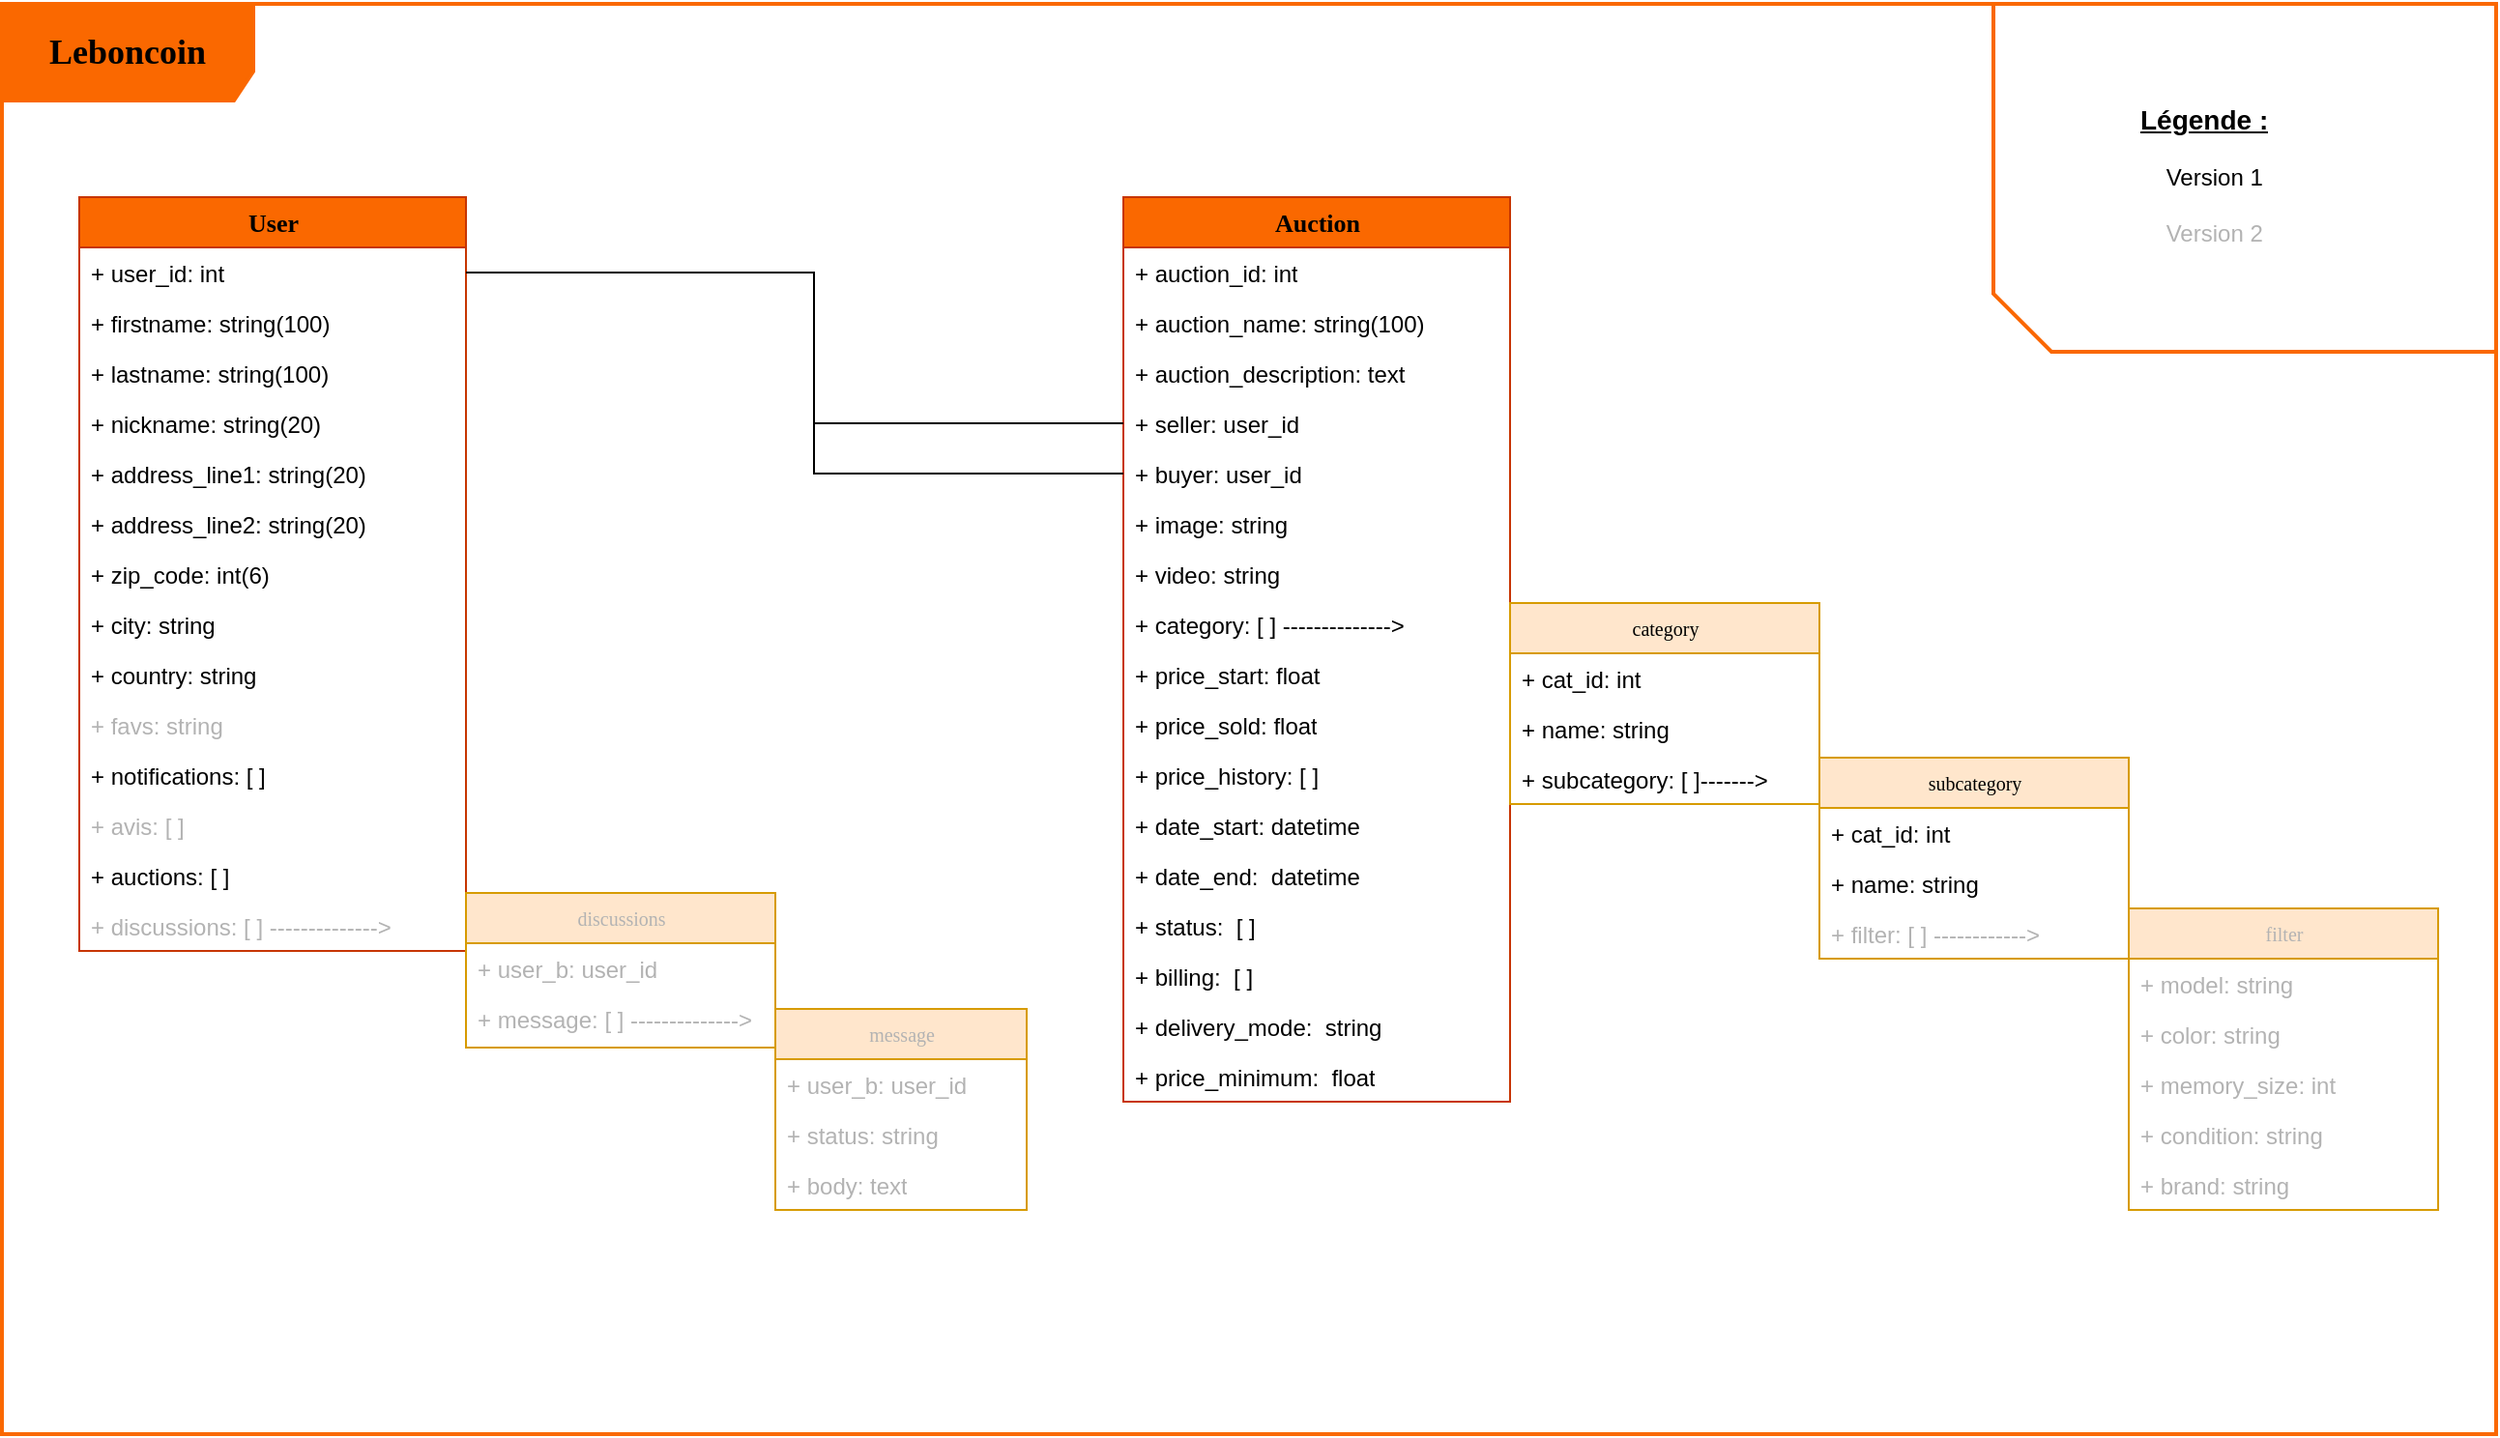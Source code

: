 <mxfile version="21.6.2" type="github">
  <diagram name="Page-1" id="c4acf3e9-155e-7222-9cf6-157b1a14988f">
    <mxGraphModel dx="1434" dy="712" grid="1" gridSize="10" guides="1" tooltips="1" connect="1" arrows="1" fold="1" page="1" pageScale="1" pageWidth="1169" pageHeight="827" background="none" math="0" shadow="0">
      <root>
        <mxCell id="0" />
        <mxCell id="1" parent="0" />
        <mxCell id="17acba5748e5396b-1" value="&lt;font style=&quot;font-size: 18px;&quot;&gt;&lt;b&gt;Leboncoin&lt;/b&gt;&lt;/font&gt;" style="shape=umlFrame;whiteSpace=wrap;html=1;rounded=0;shadow=0;comic=0;labelBackgroundColor=none;strokeWidth=2;fontFamily=Verdana;fontSize=10;align=center;width=130;height=50;fillColor=#fa6800;fontColor=#000000;strokeColor=#FA6800;" parent="1" vertex="1">
          <mxGeometry x="20" y="20" width="1290" height="740" as="geometry" />
        </mxCell>
        <mxCell id="5d2195bd80daf111-5" value="User" style="swimlane;html=1;fontStyle=1;childLayout=stackLayout;horizontal=1;startSize=26;fillColor=#fa6800;horizontalStack=0;resizeParent=1;resizeLast=0;collapsible=1;marginBottom=0;swimlaneFillColor=#ffffff;rounded=0;shadow=0;comic=0;labelBackgroundColor=none;strokeWidth=1;fontFamily=Verdana;fontSize=13;align=center;fontColor=#000000;strokeColor=#C73500;" parent="1" vertex="1">
          <mxGeometry x="60" y="120" width="200" height="390" as="geometry" />
        </mxCell>
        <mxCell id="5d2195bd80daf111-6" value="+ user_id: int" style="text;html=1;strokeColor=none;fillColor=none;align=left;verticalAlign=top;spacingLeft=4;spacingRight=4;whiteSpace=wrap;overflow=hidden;rotatable=0;points=[[0,0.5],[1,0.5]];portConstraint=eastwest;" parent="5d2195bd80daf111-5" vertex="1">
          <mxGeometry y="26" width="200" height="26" as="geometry" />
        </mxCell>
        <mxCell id="5d2195bd80daf111-7" value="+ firstname: string(100)" style="text;html=1;strokeColor=none;fillColor=none;align=left;verticalAlign=top;spacingLeft=4;spacingRight=4;whiteSpace=wrap;overflow=hidden;rotatable=0;points=[[0,0.5],[1,0.5]];portConstraint=eastwest;" parent="5d2195bd80daf111-5" vertex="1">
          <mxGeometry y="52" width="200" height="26" as="geometry" />
        </mxCell>
        <mxCell id="PCjDbsZtZrooJNdy29jR-1" value="+ lastname: string(100)" style="text;html=1;strokeColor=none;fillColor=none;align=left;verticalAlign=top;spacingLeft=4;spacingRight=4;whiteSpace=wrap;overflow=hidden;rotatable=0;points=[[0,0.5],[1,0.5]];portConstraint=eastwest;" vertex="1" parent="5d2195bd80daf111-5">
          <mxGeometry y="78" width="200" height="26" as="geometry" />
        </mxCell>
        <mxCell id="PCjDbsZtZrooJNdy29jR-2" value="+ nickname: string(20)" style="text;html=1;strokeColor=none;fillColor=none;align=left;verticalAlign=top;spacingLeft=4;spacingRight=4;whiteSpace=wrap;overflow=hidden;rotatable=0;points=[[0,0.5],[1,0.5]];portConstraint=eastwest;" vertex="1" parent="5d2195bd80daf111-5">
          <mxGeometry y="104" width="200" height="26" as="geometry" />
        </mxCell>
        <mxCell id="PCjDbsZtZrooJNdy29jR-3" value="+ address_line1: string(20)" style="text;html=1;strokeColor=none;fillColor=none;align=left;verticalAlign=top;spacingLeft=4;spacingRight=4;whiteSpace=wrap;overflow=hidden;rotatable=0;points=[[0,0.5],[1,0.5]];portConstraint=eastwest;" vertex="1" parent="5d2195bd80daf111-5">
          <mxGeometry y="130" width="200" height="26" as="geometry" />
        </mxCell>
        <mxCell id="PCjDbsZtZrooJNdy29jR-4" value="+ address_line2: string(20)" style="text;html=1;strokeColor=none;fillColor=none;align=left;verticalAlign=top;spacingLeft=4;spacingRight=4;whiteSpace=wrap;overflow=hidden;rotatable=0;points=[[0,0.5],[1,0.5]];portConstraint=eastwest;" vertex="1" parent="5d2195bd80daf111-5">
          <mxGeometry y="156" width="200" height="26" as="geometry" />
        </mxCell>
        <mxCell id="PCjDbsZtZrooJNdy29jR-5" value="+ zip_code: int(6)" style="text;html=1;strokeColor=none;fillColor=none;align=left;verticalAlign=top;spacingLeft=4;spacingRight=4;whiteSpace=wrap;overflow=hidden;rotatable=0;points=[[0,0.5],[1,0.5]];portConstraint=eastwest;" vertex="1" parent="5d2195bd80daf111-5">
          <mxGeometry y="182" width="200" height="26" as="geometry" />
        </mxCell>
        <mxCell id="PCjDbsZtZrooJNdy29jR-6" value="+ city: string" style="text;html=1;strokeColor=none;fillColor=none;align=left;verticalAlign=top;spacingLeft=4;spacingRight=4;whiteSpace=wrap;overflow=hidden;rotatable=0;points=[[0,0.5],[1,0.5]];portConstraint=eastwest;" vertex="1" parent="5d2195bd80daf111-5">
          <mxGeometry y="208" width="200" height="26" as="geometry" />
        </mxCell>
        <mxCell id="PCjDbsZtZrooJNdy29jR-7" value="+ country: string" style="text;html=1;strokeColor=none;fillColor=none;align=left;verticalAlign=top;spacingLeft=4;spacingRight=4;whiteSpace=wrap;overflow=hidden;rotatable=0;points=[[0,0.5],[1,0.5]];portConstraint=eastwest;" vertex="1" parent="5d2195bd80daf111-5">
          <mxGeometry y="234" width="200" height="26" as="geometry" />
        </mxCell>
        <mxCell id="PCjDbsZtZrooJNdy29jR-8" value="+ favs: string" style="text;html=1;strokeColor=none;fillColor=none;align=left;verticalAlign=top;spacingLeft=4;spacingRight=4;whiteSpace=wrap;overflow=hidden;rotatable=0;points=[[0,0.5],[1,0.5]];portConstraint=eastwest;fontColor=#B3B3B3;" vertex="1" parent="5d2195bd80daf111-5">
          <mxGeometry y="260" width="200" height="26" as="geometry" />
        </mxCell>
        <mxCell id="PCjDbsZtZrooJNdy29jR-9" value="+ notifications: [ ]" style="text;html=1;strokeColor=none;fillColor=none;align=left;verticalAlign=top;spacingLeft=4;spacingRight=4;whiteSpace=wrap;overflow=hidden;rotatable=0;points=[[0,0.5],[1,0.5]];portConstraint=eastwest;" vertex="1" parent="5d2195bd80daf111-5">
          <mxGeometry y="286" width="200" height="26" as="geometry" />
        </mxCell>
        <mxCell id="PCjDbsZtZrooJNdy29jR-10" value="+ avis: [ ]" style="text;html=1;strokeColor=none;fillColor=none;align=left;verticalAlign=top;spacingLeft=4;spacingRight=4;whiteSpace=wrap;overflow=hidden;rotatable=0;points=[[0,0.5],[1,0.5]];portConstraint=eastwest;fontColor=#B3B3B3;" vertex="1" parent="5d2195bd80daf111-5">
          <mxGeometry y="312" width="200" height="26" as="geometry" />
        </mxCell>
        <mxCell id="PCjDbsZtZrooJNdy29jR-11" value="+ auctions: [ ]" style="text;html=1;strokeColor=none;fillColor=none;align=left;verticalAlign=top;spacingLeft=4;spacingRight=4;whiteSpace=wrap;overflow=hidden;rotatable=0;points=[[0,0.5],[1,0.5]];portConstraint=eastwest;" vertex="1" parent="5d2195bd80daf111-5">
          <mxGeometry y="338" width="200" height="26" as="geometry" />
        </mxCell>
        <mxCell id="PCjDbsZtZrooJNdy29jR-12" value="&lt;font color=&quot;#b3b3b3&quot;&gt;+ discussions: [ ] --------------&amp;gt;&lt;/font&gt;" style="text;html=1;strokeColor=none;fillColor=none;align=left;verticalAlign=top;spacingLeft=4;spacingRight=4;whiteSpace=wrap;overflow=hidden;rotatable=0;points=[[0,0.5],[1,0.5]];portConstraint=eastwest;" vertex="1" parent="5d2195bd80daf111-5">
          <mxGeometry y="364" width="200" height="26" as="geometry" />
        </mxCell>
        <mxCell id="PCjDbsZtZrooJNdy29jR-13" value="&lt;font color=&quot;#b3b3b3&quot;&gt;discussions&lt;/font&gt;" style="swimlane;html=1;fontStyle=0;childLayout=stackLayout;horizontal=1;startSize=26;fillColor=#ffe6cc;horizontalStack=0;resizeParent=1;resizeLast=0;collapsible=1;marginBottom=0;swimlaneFillColor=#ffffff;rounded=0;shadow=0;comic=0;labelBackgroundColor=none;strokeWidth=1;fontFamily=Verdana;fontSize=10;align=center;strokeColor=#d79b00;" vertex="1" parent="1">
          <mxGeometry x="260" y="480" width="160" height="80" as="geometry" />
        </mxCell>
        <mxCell id="PCjDbsZtZrooJNdy29jR-14" value="&lt;font color=&quot;#b3b3b3&quot;&gt;+ user_b: user_id&lt;/font&gt;" style="text;html=1;strokeColor=none;fillColor=none;align=left;verticalAlign=top;spacingLeft=4;spacingRight=4;whiteSpace=wrap;overflow=hidden;rotatable=0;points=[[0,0.5],[1,0.5]];portConstraint=eastwest;" vertex="1" parent="PCjDbsZtZrooJNdy29jR-13">
          <mxGeometry y="26" width="160" height="26" as="geometry" />
        </mxCell>
        <mxCell id="PCjDbsZtZrooJNdy29jR-15" value="&lt;font color=&quot;#b3b3b3&quot;&gt;+ message: [ ] --------------&amp;gt;&lt;/font&gt;" style="text;html=1;strokeColor=none;fillColor=none;align=left;verticalAlign=top;spacingLeft=4;spacingRight=4;whiteSpace=wrap;overflow=hidden;rotatable=0;points=[[0,0.5],[1,0.5]];portConstraint=eastwest;" vertex="1" parent="PCjDbsZtZrooJNdy29jR-13">
          <mxGeometry y="52" width="160" height="26" as="geometry" />
        </mxCell>
        <mxCell id="PCjDbsZtZrooJNdy29jR-29" value="&lt;font color=&quot;#b3b3b3&quot;&gt;message&lt;/font&gt;" style="swimlane;html=1;fontStyle=0;childLayout=stackLayout;horizontal=1;startSize=26;fillColor=#ffe6cc;horizontalStack=0;resizeParent=1;resizeLast=0;collapsible=1;marginBottom=0;swimlaneFillColor=#ffffff;rounded=0;shadow=0;comic=0;labelBackgroundColor=none;strokeWidth=1;fontFamily=Verdana;fontSize=10;align=center;strokeColor=#d79b00;" vertex="1" parent="1">
          <mxGeometry x="420" y="540" width="130" height="104" as="geometry" />
        </mxCell>
        <mxCell id="PCjDbsZtZrooJNdy29jR-30" value="&lt;font color=&quot;#b3b3b3&quot;&gt;+ user_b: user_id&lt;/font&gt;" style="text;html=1;strokeColor=none;fillColor=none;align=left;verticalAlign=top;spacingLeft=4;spacingRight=4;whiteSpace=wrap;overflow=hidden;rotatable=0;points=[[0,0.5],[1,0.5]];portConstraint=eastwest;" vertex="1" parent="PCjDbsZtZrooJNdy29jR-29">
          <mxGeometry y="26" width="130" height="26" as="geometry" />
        </mxCell>
        <mxCell id="PCjDbsZtZrooJNdy29jR-16" value="&lt;div&gt;&lt;font color=&quot;#b3b3b3&quot;&gt;+ status: string&lt;/font&gt;&lt;/div&gt;" style="text;html=1;strokeColor=none;fillColor=none;align=left;verticalAlign=top;spacingLeft=4;spacingRight=4;whiteSpace=wrap;overflow=hidden;rotatable=0;points=[[0,0.5],[1,0.5]];portConstraint=eastwest;" vertex="1" parent="PCjDbsZtZrooJNdy29jR-29">
          <mxGeometry y="52" width="130" height="26" as="geometry" />
        </mxCell>
        <mxCell id="PCjDbsZtZrooJNdy29jR-28" value="&lt;div&gt;&lt;font color=&quot;#b3b3b3&quot;&gt;+ body: text&lt;/font&gt;&lt;/div&gt;" style="text;html=1;strokeColor=none;fillColor=none;align=left;verticalAlign=top;spacingLeft=4;spacingRight=4;whiteSpace=wrap;overflow=hidden;rotatable=0;points=[[0,0.5],[1,0.5]];portConstraint=eastwest;" vertex="1" parent="PCjDbsZtZrooJNdy29jR-29">
          <mxGeometry y="78" width="130" height="26" as="geometry" />
        </mxCell>
        <mxCell id="PCjDbsZtZrooJNdy29jR-34" value="Auction" style="swimlane;html=1;fontStyle=1;childLayout=stackLayout;horizontal=1;startSize=26;fillColor=#fa6800;horizontalStack=0;resizeParent=1;resizeLast=0;collapsible=1;marginBottom=0;swimlaneFillColor=#ffffff;rounded=0;shadow=0;comic=0;labelBackgroundColor=none;strokeWidth=1;fontFamily=Verdana;fontSize=13;align=center;fontColor=#000000;strokeColor=#C73500;" vertex="1" parent="1">
          <mxGeometry x="600" y="120" width="200" height="468" as="geometry" />
        </mxCell>
        <mxCell id="PCjDbsZtZrooJNdy29jR-35" value="+ auction_id: int" style="text;html=1;strokeColor=none;fillColor=none;align=left;verticalAlign=top;spacingLeft=4;spacingRight=4;whiteSpace=wrap;overflow=hidden;rotatable=0;points=[[0,0.5],[1,0.5]];portConstraint=eastwest;" vertex="1" parent="PCjDbsZtZrooJNdy29jR-34">
          <mxGeometry y="26" width="200" height="26" as="geometry" />
        </mxCell>
        <mxCell id="PCjDbsZtZrooJNdy29jR-36" value="+ auction_name: string(100)" style="text;html=1;strokeColor=none;fillColor=none;align=left;verticalAlign=top;spacingLeft=4;spacingRight=4;whiteSpace=wrap;overflow=hidden;rotatable=0;points=[[0,0.5],[1,0.5]];portConstraint=eastwest;" vertex="1" parent="PCjDbsZtZrooJNdy29jR-34">
          <mxGeometry y="52" width="200" height="26" as="geometry" />
        </mxCell>
        <mxCell id="PCjDbsZtZrooJNdy29jR-37" value="+ auction_description: text" style="text;html=1;strokeColor=none;fillColor=none;align=left;verticalAlign=top;spacingLeft=4;spacingRight=4;whiteSpace=wrap;overflow=hidden;rotatable=0;points=[[0,0.5],[1,0.5]];portConstraint=eastwest;" vertex="1" parent="PCjDbsZtZrooJNdy29jR-34">
          <mxGeometry y="78" width="200" height="26" as="geometry" />
        </mxCell>
        <mxCell id="PCjDbsZtZrooJNdy29jR-38" value="+ seller: user_id" style="text;html=1;strokeColor=none;fillColor=none;align=left;verticalAlign=top;spacingLeft=4;spacingRight=4;whiteSpace=wrap;overflow=hidden;rotatable=0;points=[[0,0.5],[1,0.5]];portConstraint=eastwest;" vertex="1" parent="PCjDbsZtZrooJNdy29jR-34">
          <mxGeometry y="104" width="200" height="26" as="geometry" />
        </mxCell>
        <mxCell id="PCjDbsZtZrooJNdy29jR-39" value="+ buyer: user_id" style="text;html=1;strokeColor=none;fillColor=none;align=left;verticalAlign=top;spacingLeft=4;spacingRight=4;whiteSpace=wrap;overflow=hidden;rotatable=0;points=[[0,0.5],[1,0.5]];portConstraint=eastwest;" vertex="1" parent="PCjDbsZtZrooJNdy29jR-34">
          <mxGeometry y="130" width="200" height="26" as="geometry" />
        </mxCell>
        <mxCell id="PCjDbsZtZrooJNdy29jR-40" value="+ image: string" style="text;html=1;strokeColor=none;fillColor=none;align=left;verticalAlign=top;spacingLeft=4;spacingRight=4;whiteSpace=wrap;overflow=hidden;rotatable=0;points=[[0,0.5],[1,0.5]];portConstraint=eastwest;" vertex="1" parent="PCjDbsZtZrooJNdy29jR-34">
          <mxGeometry y="156" width="200" height="26" as="geometry" />
        </mxCell>
        <mxCell id="PCjDbsZtZrooJNdy29jR-41" value="+ video: string" style="text;html=1;strokeColor=none;fillColor=none;align=left;verticalAlign=top;spacingLeft=4;spacingRight=4;whiteSpace=wrap;overflow=hidden;rotatable=0;points=[[0,0.5],[1,0.5]];portConstraint=eastwest;" vertex="1" parent="PCjDbsZtZrooJNdy29jR-34">
          <mxGeometry y="182" width="200" height="26" as="geometry" />
        </mxCell>
        <mxCell id="PCjDbsZtZrooJNdy29jR-42" value="+ category: [ ] --------------&amp;gt;" style="text;html=1;strokeColor=none;fillColor=none;align=left;verticalAlign=top;spacingLeft=4;spacingRight=4;whiteSpace=wrap;overflow=hidden;rotatable=0;points=[[0,0.5],[1,0.5]];portConstraint=eastwest;" vertex="1" parent="PCjDbsZtZrooJNdy29jR-34">
          <mxGeometry y="208" width="200" height="26" as="geometry" />
        </mxCell>
        <mxCell id="PCjDbsZtZrooJNdy29jR-43" value="+ price_start: float" style="text;html=1;strokeColor=none;fillColor=none;align=left;verticalAlign=top;spacingLeft=4;spacingRight=4;whiteSpace=wrap;overflow=hidden;rotatable=0;points=[[0,0.5],[1,0.5]];portConstraint=eastwest;" vertex="1" parent="PCjDbsZtZrooJNdy29jR-34">
          <mxGeometry y="234" width="200" height="26" as="geometry" />
        </mxCell>
        <mxCell id="PCjDbsZtZrooJNdy29jR-44" value="+ price_sold: float" style="text;html=1;strokeColor=none;fillColor=none;align=left;verticalAlign=top;spacingLeft=4;spacingRight=4;whiteSpace=wrap;overflow=hidden;rotatable=0;points=[[0,0.5],[1,0.5]];portConstraint=eastwest;" vertex="1" parent="PCjDbsZtZrooJNdy29jR-34">
          <mxGeometry y="260" width="200" height="26" as="geometry" />
        </mxCell>
        <mxCell id="PCjDbsZtZrooJNdy29jR-45" value="+ price_history: [ ]" style="text;html=1;strokeColor=none;fillColor=none;align=left;verticalAlign=top;spacingLeft=4;spacingRight=4;whiteSpace=wrap;overflow=hidden;rotatable=0;points=[[0,0.5],[1,0.5]];portConstraint=eastwest;" vertex="1" parent="PCjDbsZtZrooJNdy29jR-34">
          <mxGeometry y="286" width="200" height="26" as="geometry" />
        </mxCell>
        <mxCell id="PCjDbsZtZrooJNdy29jR-46" value="+ date_start: datetime" style="text;html=1;strokeColor=none;fillColor=none;align=left;verticalAlign=top;spacingLeft=4;spacingRight=4;whiteSpace=wrap;overflow=hidden;rotatable=0;points=[[0,0.5],[1,0.5]];portConstraint=eastwest;" vertex="1" parent="PCjDbsZtZrooJNdy29jR-34">
          <mxGeometry y="312" width="200" height="26" as="geometry" />
        </mxCell>
        <mxCell id="PCjDbsZtZrooJNdy29jR-47" value="+ date_end:&amp;nbsp; datetime" style="text;html=1;strokeColor=none;fillColor=none;align=left;verticalAlign=top;spacingLeft=4;spacingRight=4;whiteSpace=wrap;overflow=hidden;rotatable=0;points=[[0,0.5],[1,0.5]];portConstraint=eastwest;" vertex="1" parent="PCjDbsZtZrooJNdy29jR-34">
          <mxGeometry y="338" width="200" height="26" as="geometry" />
        </mxCell>
        <mxCell id="PCjDbsZtZrooJNdy29jR-49" value="+ status:&amp;nbsp; [ ]" style="text;html=1;strokeColor=none;fillColor=none;align=left;verticalAlign=top;spacingLeft=4;spacingRight=4;whiteSpace=wrap;overflow=hidden;rotatable=0;points=[[0,0.5],[1,0.5]];portConstraint=eastwest;" vertex="1" parent="PCjDbsZtZrooJNdy29jR-34">
          <mxGeometry y="364" width="200" height="26" as="geometry" />
        </mxCell>
        <mxCell id="PCjDbsZtZrooJNdy29jR-50" value="+ billing:&amp;nbsp; [ ]" style="text;html=1;strokeColor=none;fillColor=none;align=left;verticalAlign=top;spacingLeft=4;spacingRight=4;whiteSpace=wrap;overflow=hidden;rotatable=0;points=[[0,0.5],[1,0.5]];portConstraint=eastwest;" vertex="1" parent="PCjDbsZtZrooJNdy29jR-34">
          <mxGeometry y="390" width="200" height="26" as="geometry" />
        </mxCell>
        <mxCell id="PCjDbsZtZrooJNdy29jR-51" value="+ delivery_mode:&amp;nbsp; string" style="text;html=1;strokeColor=none;fillColor=none;align=left;verticalAlign=top;spacingLeft=4;spacingRight=4;whiteSpace=wrap;overflow=hidden;rotatable=0;points=[[0,0.5],[1,0.5]];portConstraint=eastwest;" vertex="1" parent="PCjDbsZtZrooJNdy29jR-34">
          <mxGeometry y="416" width="200" height="26" as="geometry" />
        </mxCell>
        <mxCell id="PCjDbsZtZrooJNdy29jR-72" value="+ price_minimum:&amp;nbsp; float" style="text;html=1;strokeColor=none;fillColor=none;align=left;verticalAlign=top;spacingLeft=4;spacingRight=4;whiteSpace=wrap;overflow=hidden;rotatable=0;points=[[0,0.5],[1,0.5]];portConstraint=eastwest;" vertex="1" parent="PCjDbsZtZrooJNdy29jR-34">
          <mxGeometry y="442" width="200" height="26" as="geometry" />
        </mxCell>
        <mxCell id="PCjDbsZtZrooJNdy29jR-52" value="&lt;font&gt;category&lt;/font&gt;" style="swimlane;html=1;fontStyle=0;childLayout=stackLayout;horizontal=1;startSize=26;fillColor=#ffe6cc;horizontalStack=0;resizeParent=1;resizeLast=0;collapsible=1;marginBottom=0;swimlaneFillColor=#ffffff;rounded=0;shadow=0;comic=0;labelBackgroundColor=none;strokeWidth=1;fontFamily=Verdana;fontSize=10;align=center;strokeColor=#d79b00;fontColor=#000000;" vertex="1" parent="1">
          <mxGeometry x="800" y="330" width="160" height="104" as="geometry" />
        </mxCell>
        <mxCell id="PCjDbsZtZrooJNdy29jR-53" value="&lt;font&gt;+ cat_id: int&lt;br&gt;&lt;/font&gt;" style="text;html=1;strokeColor=none;fillColor=none;align=left;verticalAlign=top;spacingLeft=4;spacingRight=4;whiteSpace=wrap;overflow=hidden;rotatable=0;points=[[0,0.5],[1,0.5]];portConstraint=eastwest;fontColor=#000000;" vertex="1" parent="PCjDbsZtZrooJNdy29jR-52">
          <mxGeometry y="26" width="160" height="26" as="geometry" />
        </mxCell>
        <mxCell id="PCjDbsZtZrooJNdy29jR-54" value="&lt;font&gt;+ name: string&lt;br&gt;&lt;/font&gt;" style="text;html=1;strokeColor=none;fillColor=none;align=left;verticalAlign=top;spacingLeft=4;spacingRight=4;whiteSpace=wrap;overflow=hidden;rotatable=0;points=[[0,0.5],[1,0.5]];portConstraint=eastwest;fontColor=#000000;" vertex="1" parent="PCjDbsZtZrooJNdy29jR-52">
          <mxGeometry y="52" width="160" height="26" as="geometry" />
        </mxCell>
        <mxCell id="PCjDbsZtZrooJNdy29jR-55" value="&lt;font&gt;+ subcategory: [ ]-------&amp;gt;&lt;br&gt;&lt;/font&gt;" style="text;html=1;strokeColor=none;fillColor=none;align=left;verticalAlign=top;spacingLeft=4;spacingRight=4;whiteSpace=wrap;overflow=hidden;rotatable=0;points=[[0,0.5],[1,0.5]];portConstraint=eastwest;fontColor=#000000;" vertex="1" parent="PCjDbsZtZrooJNdy29jR-52">
          <mxGeometry y="78" width="160" height="26" as="geometry" />
        </mxCell>
        <mxCell id="PCjDbsZtZrooJNdy29jR-56" value="&lt;font&gt;subcategory&lt;/font&gt;" style="swimlane;html=1;fontStyle=0;childLayout=stackLayout;horizontal=1;startSize=26;fillColor=#ffe6cc;horizontalStack=0;resizeParent=1;resizeLast=0;collapsible=1;marginBottom=0;swimlaneFillColor=#ffffff;rounded=0;shadow=0;comic=0;labelBackgroundColor=none;strokeWidth=1;fontFamily=Verdana;fontSize=10;align=center;strokeColor=#d79b00;fontColor=#000000;" vertex="1" parent="1">
          <mxGeometry x="960" y="410" width="160" height="104" as="geometry" />
        </mxCell>
        <mxCell id="PCjDbsZtZrooJNdy29jR-57" value="&lt;font&gt;+ cat_id: int&lt;br&gt;&lt;/font&gt;" style="text;html=1;strokeColor=none;fillColor=none;align=left;verticalAlign=top;spacingLeft=4;spacingRight=4;whiteSpace=wrap;overflow=hidden;rotatable=0;points=[[0,0.5],[1,0.5]];portConstraint=eastwest;fontColor=#000000;" vertex="1" parent="PCjDbsZtZrooJNdy29jR-56">
          <mxGeometry y="26" width="160" height="26" as="geometry" />
        </mxCell>
        <mxCell id="PCjDbsZtZrooJNdy29jR-58" value="&lt;font&gt;+ name: string&lt;br&gt;&lt;/font&gt;" style="text;html=1;strokeColor=none;fillColor=none;align=left;verticalAlign=top;spacingLeft=4;spacingRight=4;whiteSpace=wrap;overflow=hidden;rotatable=0;points=[[0,0.5],[1,0.5]];portConstraint=eastwest;fontColor=#000000;" vertex="1" parent="PCjDbsZtZrooJNdy29jR-56">
          <mxGeometry y="52" width="160" height="26" as="geometry" />
        </mxCell>
        <mxCell id="PCjDbsZtZrooJNdy29jR-59" value="&lt;font&gt;+ filter: [ ] ------------&amp;gt;&lt;br&gt;&lt;/font&gt;" style="text;html=1;strokeColor=none;fillColor=none;align=left;verticalAlign=top;spacingLeft=4;spacingRight=4;whiteSpace=wrap;overflow=hidden;rotatable=0;points=[[0,0.5],[1,0.5]];portConstraint=eastwest;fontColor=#B3B3B3;" vertex="1" parent="PCjDbsZtZrooJNdy29jR-56">
          <mxGeometry y="78" width="160" height="26" as="geometry" />
        </mxCell>
        <mxCell id="PCjDbsZtZrooJNdy29jR-60" value="&lt;font&gt;filter&lt;/font&gt;" style="swimlane;html=1;fontStyle=0;childLayout=stackLayout;horizontal=1;startSize=26;fillColor=#ffe6cc;horizontalStack=0;resizeParent=1;resizeLast=0;collapsible=1;marginBottom=0;swimlaneFillColor=#ffffff;rounded=0;shadow=0;comic=0;labelBackgroundColor=none;strokeWidth=1;fontFamily=Verdana;fontSize=10;align=center;strokeColor=#d79b00;fontColor=#B3B3B3;" vertex="1" parent="1">
          <mxGeometry x="1120" y="488" width="160" height="156" as="geometry" />
        </mxCell>
        <mxCell id="PCjDbsZtZrooJNdy29jR-62" value="&lt;font&gt;+ model: string&lt;br&gt;&lt;/font&gt;" style="text;html=1;strokeColor=none;fillColor=none;align=left;verticalAlign=top;spacingLeft=4;spacingRight=4;whiteSpace=wrap;overflow=hidden;rotatable=0;points=[[0,0.5],[1,0.5]];portConstraint=eastwest;fontColor=#B3B3B3;" vertex="1" parent="PCjDbsZtZrooJNdy29jR-60">
          <mxGeometry y="26" width="160" height="26" as="geometry" />
        </mxCell>
        <mxCell id="PCjDbsZtZrooJNdy29jR-65" value="&lt;font&gt;+ color: string&lt;br&gt;&lt;/font&gt;" style="text;html=1;strokeColor=none;fillColor=none;align=left;verticalAlign=top;spacingLeft=4;spacingRight=4;whiteSpace=wrap;overflow=hidden;rotatable=0;points=[[0,0.5],[1,0.5]];portConstraint=eastwest;fontColor=#B3B3B3;" vertex="1" parent="PCjDbsZtZrooJNdy29jR-60">
          <mxGeometry y="52" width="160" height="26" as="geometry" />
        </mxCell>
        <mxCell id="PCjDbsZtZrooJNdy29jR-66" value="&lt;font&gt;+ memory_size: int&lt;br&gt;&lt;/font&gt;" style="text;html=1;strokeColor=none;fillColor=none;align=left;verticalAlign=top;spacingLeft=4;spacingRight=4;whiteSpace=wrap;overflow=hidden;rotatable=0;points=[[0,0.5],[1,0.5]];portConstraint=eastwest;fontColor=#B3B3B3;" vertex="1" parent="PCjDbsZtZrooJNdy29jR-60">
          <mxGeometry y="78" width="160" height="26" as="geometry" />
        </mxCell>
        <mxCell id="PCjDbsZtZrooJNdy29jR-67" value="&lt;font&gt;+ condition: string&lt;br&gt;&lt;/font&gt;" style="text;html=1;strokeColor=none;fillColor=none;align=left;verticalAlign=top;spacingLeft=4;spacingRight=4;whiteSpace=wrap;overflow=hidden;rotatable=0;points=[[0,0.5],[1,0.5]];portConstraint=eastwest;fontColor=#B3B3B3;" vertex="1" parent="PCjDbsZtZrooJNdy29jR-60">
          <mxGeometry y="104" width="160" height="26" as="geometry" />
        </mxCell>
        <mxCell id="PCjDbsZtZrooJNdy29jR-61" value="&lt;font&gt;+ brand: string&lt;br&gt;&lt;/font&gt;" style="text;html=1;strokeColor=none;fillColor=none;align=left;verticalAlign=top;spacingLeft=4;spacingRight=4;whiteSpace=wrap;overflow=hidden;rotatable=0;points=[[0,0.5],[1,0.5]];portConstraint=eastwest;fontColor=#B3B3B3;" vertex="1" parent="PCjDbsZtZrooJNdy29jR-60">
          <mxGeometry y="130" width="160" height="26" as="geometry" />
        </mxCell>
        <mxCell id="PCjDbsZtZrooJNdy29jR-77" value="" style="edgeStyle=orthogonalEdgeStyle;orthogonalLoop=1;jettySize=auto;html=1;rounded=0;exitX=1;exitY=0.5;exitDx=0;exitDy=0;entryX=0;entryY=0.5;entryDx=0;entryDy=0;endArrow=none;endFill=0;" edge="1" parent="1" source="5d2195bd80daf111-6" target="PCjDbsZtZrooJNdy29jR-38">
          <mxGeometry width="80" relative="1" as="geometry">
            <mxPoint x="340" y="200" as="sourcePoint" />
            <mxPoint x="420" y="200" as="targetPoint" />
            <Array as="points">
              <mxPoint x="440" y="159" />
              <mxPoint x="440" y="237" />
            </Array>
          </mxGeometry>
        </mxCell>
        <mxCell id="PCjDbsZtZrooJNdy29jR-78" value="" style="endArrow=none;html=1;rounded=0;exitX=1;exitY=0.5;exitDx=0;exitDy=0;entryX=0;entryY=0.5;entryDx=0;entryDy=0;edgeStyle=orthogonalEdgeStyle;endFill=0;" edge="1" parent="1" source="5d2195bd80daf111-6" target="PCjDbsZtZrooJNdy29jR-39">
          <mxGeometry width="50" height="50" relative="1" as="geometry">
            <mxPoint x="420" y="360" as="sourcePoint" />
            <mxPoint x="470" y="310" as="targetPoint" />
            <Array as="points">
              <mxPoint x="440" y="159" />
              <mxPoint x="440" y="263" />
            </Array>
          </mxGeometry>
        </mxCell>
        <mxCell id="PCjDbsZtZrooJNdy29jR-80" value="" style="shape=card;whiteSpace=wrap;html=1;rotation=-90;fillColor=none;fontColor=#000000;strokeColor=#FA6800;strokeWidth=2;" vertex="1" parent="1">
          <mxGeometry x="1090" y="-20" width="180" height="260" as="geometry" />
        </mxCell>
        <mxCell id="PCjDbsZtZrooJNdy29jR-81" value="&lt;div style=&quot;font-size: 14px;&quot;&gt;&lt;b&gt;&lt;u&gt;Légende :&lt;/u&gt;&lt;/b&gt;&lt;/div&gt;&lt;div&gt;&lt;br&gt;&lt;/div&gt;&lt;div&gt;&lt;span style=&quot;&quot;&gt;&lt;span style=&quot;white-space: pre;&quot;&gt;&amp;nbsp;&amp;nbsp;&amp;nbsp;&amp;nbsp;&lt;/span&gt;&lt;/span&gt;Version 1&lt;/div&gt;&lt;div&gt;&lt;span style=&quot;&quot;&gt;&lt;span style=&quot;white-space: pre;&quot;&gt;&amp;nbsp;&amp;nbsp;&amp;nbsp;&amp;nbsp;&lt;/span&gt;&lt;/span&gt;&lt;br&gt;&lt;div&gt;&lt;font color=&quot;#b3b3b3&quot;&gt;&lt;span style=&quot;white-space: pre;&quot;&gt;&amp;nbsp;&amp;nbsp;&amp;nbsp;&amp;nbsp;&lt;/span&gt;Version 2&lt;/font&gt;&lt;br&gt;&lt;/div&gt;&lt;/div&gt;" style="text;html=1;strokeColor=none;fillColor=none;align=left;verticalAlign=top;spacingLeft=4;spacingRight=4;whiteSpace=wrap;overflow=hidden;rotatable=0;points=[[0,0.5],[1,0.5]];portConstraint=eastwest;labelBackgroundColor=none;" vertex="1" parent="1">
          <mxGeometry x="1120" y="65" width="130" height="90" as="geometry" />
        </mxCell>
      </root>
    </mxGraphModel>
  </diagram>
</mxfile>
